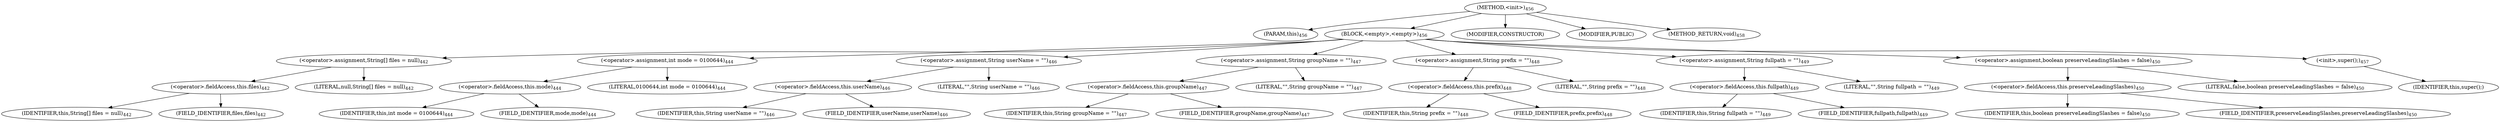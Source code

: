 digraph "&lt;init&gt;" {  
"1040" [label = <(METHOD,&lt;init&gt;)<SUB>456</SUB>> ]
"46" [label = <(PARAM,this)<SUB>456</SUB>> ]
"1041" [label = <(BLOCK,&lt;empty&gt;,&lt;empty&gt;)<SUB>456</SUB>> ]
"1042" [label = <(&lt;operator&gt;.assignment,String[] files = null)<SUB>442</SUB>> ]
"1043" [label = <(&lt;operator&gt;.fieldAccess,this.files)<SUB>442</SUB>> ]
"1044" [label = <(IDENTIFIER,this,String[] files = null)<SUB>442</SUB>> ]
"1045" [label = <(FIELD_IDENTIFIER,files,files)<SUB>442</SUB>> ]
"1046" [label = <(LITERAL,null,String[] files = null)<SUB>442</SUB>> ]
"1047" [label = <(&lt;operator&gt;.assignment,int mode = 0100644)<SUB>444</SUB>> ]
"1048" [label = <(&lt;operator&gt;.fieldAccess,this.mode)<SUB>444</SUB>> ]
"1049" [label = <(IDENTIFIER,this,int mode = 0100644)<SUB>444</SUB>> ]
"1050" [label = <(FIELD_IDENTIFIER,mode,mode)<SUB>444</SUB>> ]
"1051" [label = <(LITERAL,0100644,int mode = 0100644)<SUB>444</SUB>> ]
"1052" [label = <(&lt;operator&gt;.assignment,String userName = &quot;&quot;)<SUB>446</SUB>> ]
"1053" [label = <(&lt;operator&gt;.fieldAccess,this.userName)<SUB>446</SUB>> ]
"1054" [label = <(IDENTIFIER,this,String userName = &quot;&quot;)<SUB>446</SUB>> ]
"1055" [label = <(FIELD_IDENTIFIER,userName,userName)<SUB>446</SUB>> ]
"1056" [label = <(LITERAL,&quot;&quot;,String userName = &quot;&quot;)<SUB>446</SUB>> ]
"1057" [label = <(&lt;operator&gt;.assignment,String groupName = &quot;&quot;)<SUB>447</SUB>> ]
"1058" [label = <(&lt;operator&gt;.fieldAccess,this.groupName)<SUB>447</SUB>> ]
"1059" [label = <(IDENTIFIER,this,String groupName = &quot;&quot;)<SUB>447</SUB>> ]
"1060" [label = <(FIELD_IDENTIFIER,groupName,groupName)<SUB>447</SUB>> ]
"1061" [label = <(LITERAL,&quot;&quot;,String groupName = &quot;&quot;)<SUB>447</SUB>> ]
"1062" [label = <(&lt;operator&gt;.assignment,String prefix = &quot;&quot;)<SUB>448</SUB>> ]
"1063" [label = <(&lt;operator&gt;.fieldAccess,this.prefix)<SUB>448</SUB>> ]
"1064" [label = <(IDENTIFIER,this,String prefix = &quot;&quot;)<SUB>448</SUB>> ]
"1065" [label = <(FIELD_IDENTIFIER,prefix,prefix)<SUB>448</SUB>> ]
"1066" [label = <(LITERAL,&quot;&quot;,String prefix = &quot;&quot;)<SUB>448</SUB>> ]
"1067" [label = <(&lt;operator&gt;.assignment,String fullpath = &quot;&quot;)<SUB>449</SUB>> ]
"1068" [label = <(&lt;operator&gt;.fieldAccess,this.fullpath)<SUB>449</SUB>> ]
"1069" [label = <(IDENTIFIER,this,String fullpath = &quot;&quot;)<SUB>449</SUB>> ]
"1070" [label = <(FIELD_IDENTIFIER,fullpath,fullpath)<SUB>449</SUB>> ]
"1071" [label = <(LITERAL,&quot;&quot;,String fullpath = &quot;&quot;)<SUB>449</SUB>> ]
"1072" [label = <(&lt;operator&gt;.assignment,boolean preserveLeadingSlashes = false)<SUB>450</SUB>> ]
"1073" [label = <(&lt;operator&gt;.fieldAccess,this.preserveLeadingSlashes)<SUB>450</SUB>> ]
"1074" [label = <(IDENTIFIER,this,boolean preserveLeadingSlashes = false)<SUB>450</SUB>> ]
"1075" [label = <(FIELD_IDENTIFIER,preserveLeadingSlashes,preserveLeadingSlashes)<SUB>450</SUB>> ]
"1076" [label = <(LITERAL,false,boolean preserveLeadingSlashes = false)<SUB>450</SUB>> ]
"1077" [label = <(&lt;init&gt;,super();)<SUB>457</SUB>> ]
"45" [label = <(IDENTIFIER,this,super();)> ]
"1078" [label = <(MODIFIER,CONSTRUCTOR)> ]
"1079" [label = <(MODIFIER,PUBLIC)> ]
"1080" [label = <(METHOD_RETURN,void)<SUB>458</SUB>> ]
  "1040" -> "46" 
  "1040" -> "1041" 
  "1040" -> "1078" 
  "1040" -> "1079" 
  "1040" -> "1080" 
  "1041" -> "1042" 
  "1041" -> "1047" 
  "1041" -> "1052" 
  "1041" -> "1057" 
  "1041" -> "1062" 
  "1041" -> "1067" 
  "1041" -> "1072" 
  "1041" -> "1077" 
  "1042" -> "1043" 
  "1042" -> "1046" 
  "1043" -> "1044" 
  "1043" -> "1045" 
  "1047" -> "1048" 
  "1047" -> "1051" 
  "1048" -> "1049" 
  "1048" -> "1050" 
  "1052" -> "1053" 
  "1052" -> "1056" 
  "1053" -> "1054" 
  "1053" -> "1055" 
  "1057" -> "1058" 
  "1057" -> "1061" 
  "1058" -> "1059" 
  "1058" -> "1060" 
  "1062" -> "1063" 
  "1062" -> "1066" 
  "1063" -> "1064" 
  "1063" -> "1065" 
  "1067" -> "1068" 
  "1067" -> "1071" 
  "1068" -> "1069" 
  "1068" -> "1070" 
  "1072" -> "1073" 
  "1072" -> "1076" 
  "1073" -> "1074" 
  "1073" -> "1075" 
  "1077" -> "45" 
}
